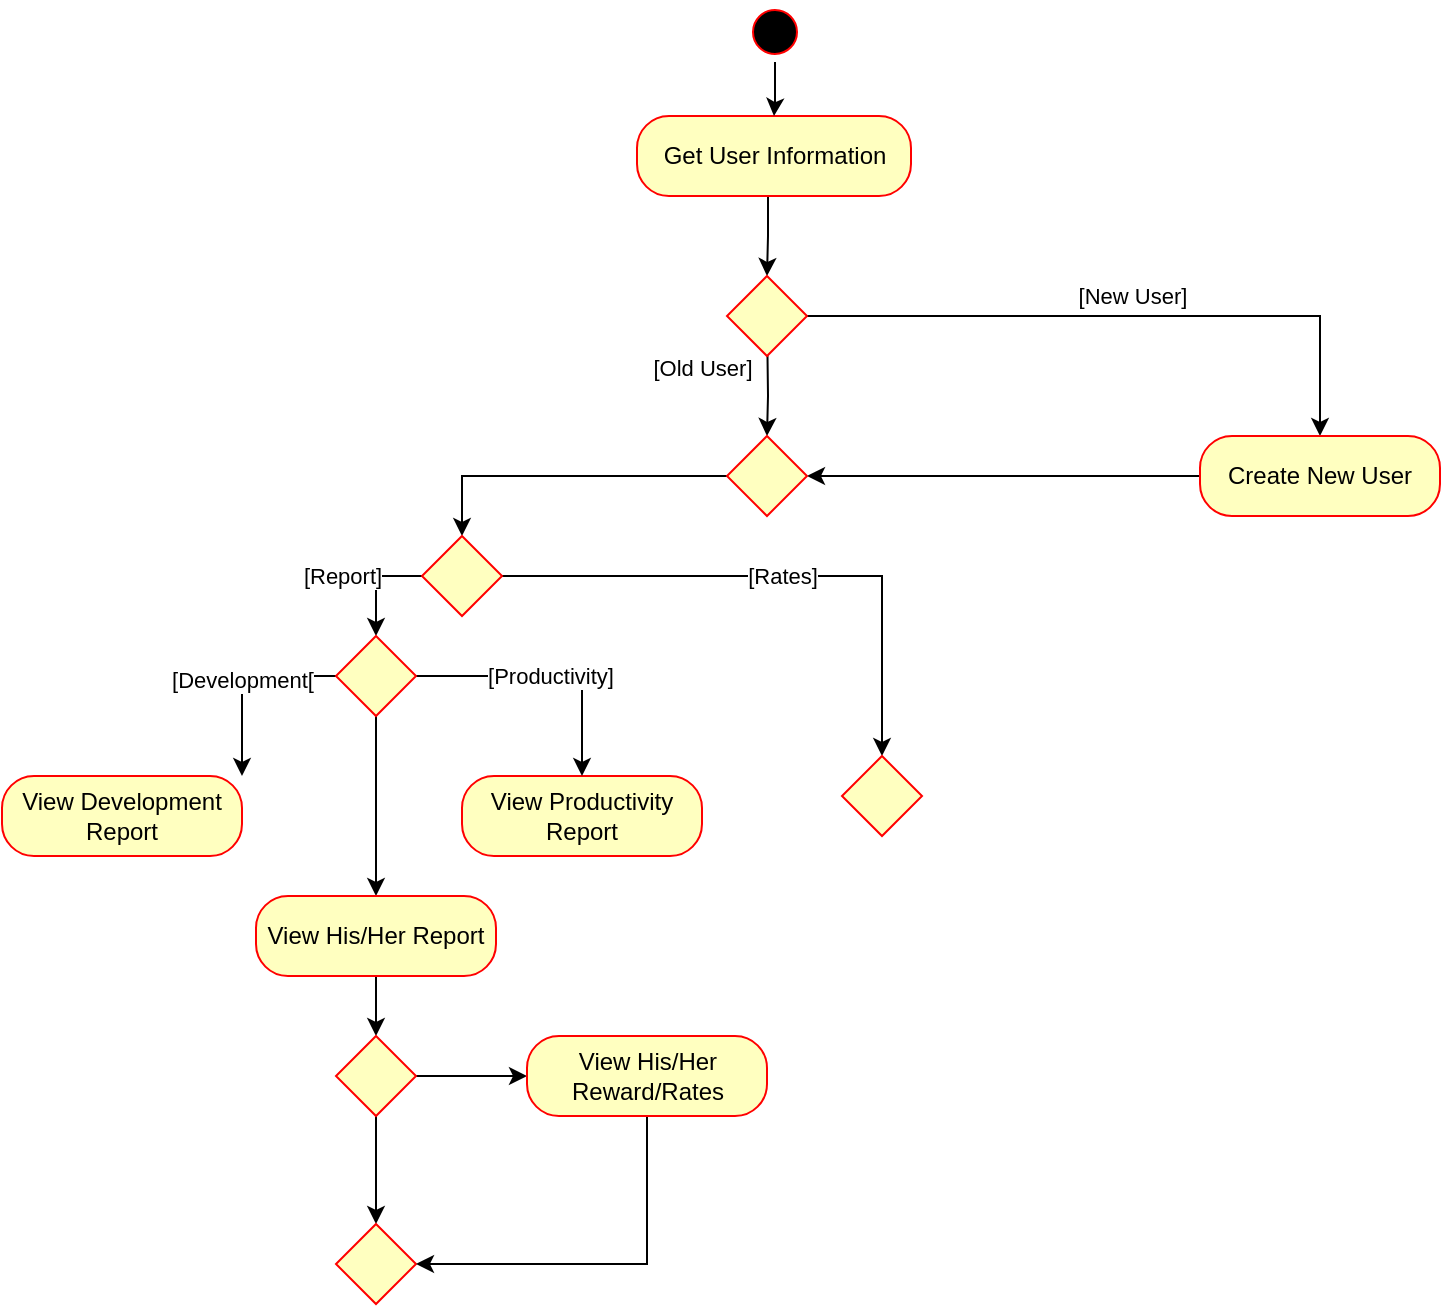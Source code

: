 <mxfile version="10.6.1" type="github"><diagram id="GWs-HlGq1IMIDBQjoAK9" name="Page-1"><mxGraphModel dx="1394" dy="796" grid="1" gridSize="10" guides="1" tooltips="1" connect="1" arrows="1" fold="1" page="1" pageScale="1" pageWidth="827" pageHeight="1169" math="0" shadow="0"><root><mxCell id="0"/><mxCell id="1" parent="0"/><mxCell id="t-wetJwumj1s_JeAAfSy-1" style="edgeStyle=orthogonalEdgeStyle;rounded=0;orthogonalLoop=1;jettySize=auto;html=1;exitX=0.5;exitY=1;exitDx=0;exitDy=0;entryX=0.5;entryY=0;entryDx=0;entryDy=0;" edge="1" parent="1" source="t-wetJwumj1s_JeAAfSy-2" target="t-wetJwumj1s_JeAAfSy-5"><mxGeometry relative="1" as="geometry"><Array as="points"><mxPoint x="413" y="110"/><mxPoint x="413" y="130"/></Array></mxGeometry></mxCell><mxCell id="t-wetJwumj1s_JeAAfSy-2" value="Get User Information" style="rounded=1;whiteSpace=wrap;html=1;arcSize=40;fontColor=#000000;fillColor=#FFFFC0;strokeColor=#ff0000;labelBackgroundColor=none;" vertex="1" parent="1"><mxGeometry x="347.5" y="70" width="137" height="40" as="geometry"/></mxCell><mxCell id="t-wetJwumj1s_JeAAfSy-3" value="[Old User]" style="edgeStyle=orthogonalEdgeStyle;rounded=0;orthogonalLoop=1;jettySize=auto;html=1;exitX=0.5;exitY=1;exitDx=0;exitDy=0;" edge="1" parent="1" source="t-wetJwumj1s_JeAAfSy-5" target="t-wetJwumj1s_JeAAfSy-9"><mxGeometry x="0.147" y="-33" relative="1" as="geometry"><mxPoint x="190" y="170" as="targetPoint"/><Array as="points"><mxPoint x="413" y="170"/><mxPoint x="413" y="210"/><mxPoint x="420" y="210"/></Array><mxPoint as="offset"/></mxGeometry></mxCell><mxCell id="t-wetJwumj1s_JeAAfSy-4" value="[New User]" style="edgeStyle=orthogonalEdgeStyle;rounded=0;orthogonalLoop=1;jettySize=auto;html=1;exitX=1;exitY=0.5;exitDx=0;exitDy=0;entryX=0.5;entryY=0;entryDx=0;entryDy=0;" edge="1" parent="1" source="t-wetJwumj1s_JeAAfSy-5" target="t-wetJwumj1s_JeAAfSy-7"><mxGeometry x="0.026" y="10" relative="1" as="geometry"><mxPoint as="offset"/></mxGeometry></mxCell><mxCell id="t-wetJwumj1s_JeAAfSy-5" value="" style="shape=rhombus;html=1;verticalLabelPosition=bottom;verticalAlignment=top;labelBackgroundColor=none;strokeColor=#FF0000;fillColor=#FFFFC0;" vertex="1" parent="1"><mxGeometry x="392.5" y="150" width="40" height="40" as="geometry"/></mxCell><mxCell id="t-wetJwumj1s_JeAAfSy-6" style="edgeStyle=orthogonalEdgeStyle;rounded=0;orthogonalLoop=1;jettySize=auto;html=1;entryX=1;entryY=0.5;entryDx=0;entryDy=0;" edge="1" parent="1" source="t-wetJwumj1s_JeAAfSy-7" target="t-wetJwumj1s_JeAAfSy-9"><mxGeometry relative="1" as="geometry"/></mxCell><mxCell id="t-wetJwumj1s_JeAAfSy-7" value="Create New User" style="rounded=1;whiteSpace=wrap;html=1;arcSize=40;fontColor=#000000;fillColor=#ffffc0;strokeColor=#ff0000;labelBackgroundColor=none;" vertex="1" parent="1"><mxGeometry x="629" y="230" width="120" height="40" as="geometry"/></mxCell><mxCell id="t-wetJwumj1s_JeAAfSy-8" style="edgeStyle=orthogonalEdgeStyle;rounded=0;orthogonalLoop=1;jettySize=auto;html=1;" edge="1" parent="1" source="t-wetJwumj1s_JeAAfSy-9" target="t-wetJwumj1s_JeAAfSy-12"><mxGeometry relative="1" as="geometry"/></mxCell><mxCell id="t-wetJwumj1s_JeAAfSy-9" value="" style="shape=rhombus;html=1;verticalLabelPosition=top;verticalAlignment=bottom;fillColor=#FFFFC0;strokeColor=#FF0000;" vertex="1" parent="1"><mxGeometry x="392.5" y="230" width="40" height="40" as="geometry"/></mxCell><mxCell id="t-wetJwumj1s_JeAAfSy-10" style="edgeStyle=orthogonalEdgeStyle;rounded=0;orthogonalLoop=1;jettySize=auto;html=1;entryX=0.5;entryY=0;entryDx=0;entryDy=0;" edge="1" parent="1" source="t-wetJwumj1s_JeAAfSy-11" target="t-wetJwumj1s_JeAAfSy-2"><mxGeometry relative="1" as="geometry"/></mxCell><mxCell id="t-wetJwumj1s_JeAAfSy-11" value="" style="ellipse;html=1;shape=startState;fillColor=#000000;strokeColor=#ff0000;labelBackgroundColor=none;" vertex="1" parent="1"><mxGeometry x="401.5" y="13" width="30" height="30" as="geometry"/></mxCell><mxCell id="t-wetJwumj1s_JeAAfSy-19" value="[Rates]" style="edgeStyle=orthogonalEdgeStyle;rounded=0;orthogonalLoop=1;jettySize=auto;html=1;entryX=0.5;entryY=0;entryDx=0;entryDy=0;" edge="1" parent="1" source="t-wetJwumj1s_JeAAfSy-12" target="t-wetJwumj1s_JeAAfSy-18"><mxGeometry relative="1" as="geometry"/></mxCell><mxCell id="t-wetJwumj1s_JeAAfSy-23" value="[Report]" style="edgeStyle=orthogonalEdgeStyle;rounded=0;orthogonalLoop=1;jettySize=auto;html=1;entryX=0.5;entryY=0;entryDx=0;entryDy=0;" edge="1" parent="1" source="t-wetJwumj1s_JeAAfSy-12" target="t-wetJwumj1s_JeAAfSy-20"><mxGeometry x="-0.132" y="17" relative="1" as="geometry"><mxPoint x="-34" as="offset"/></mxGeometry></mxCell><mxCell id="t-wetJwumj1s_JeAAfSy-12" value="" style="shape=rhombus;html=1;verticalLabelPosition=top;verticalAlignment=bottom;fillColor=#FFFFC0;strokeColor=#FF0000;" vertex="1" parent="1"><mxGeometry x="240" y="280" width="40" height="40" as="geometry"/></mxCell><mxCell id="t-wetJwumj1s_JeAAfSy-13" value="View Development Report" style="rounded=1;whiteSpace=wrap;html=1;arcSize=40;fontColor=#000000;fillColor=#ffffc0;strokeColor=#ff0000;labelBackgroundColor=none;" vertex="1" parent="1"><mxGeometry x="30" y="400" width="120" height="40" as="geometry"/></mxCell><mxCell id="t-wetJwumj1s_JeAAfSy-14" value="View Productivity Report" style="rounded=1;whiteSpace=wrap;html=1;arcSize=40;fontColor=#000000;fillColor=#ffffc0;strokeColor=#ff0000;labelBackgroundColor=none;" vertex="1" parent="1"><mxGeometry x="260" y="400" width="120" height="40" as="geometry"/></mxCell><mxCell id="t-wetJwumj1s_JeAAfSy-18" value="" style="shape=rhombus;html=1;verticalLabelPosition=top;verticalAlignment=bottom;fillColor=#FFFFC0;strokeColor=#FF0000;" vertex="1" parent="1"><mxGeometry x="450" y="390" width="40" height="40" as="geometry"/></mxCell><mxCell id="t-wetJwumj1s_JeAAfSy-22" value="[Productivity]" style="edgeStyle=orthogonalEdgeStyle;rounded=0;orthogonalLoop=1;jettySize=auto;html=1;entryX=0.5;entryY=0;entryDx=0;entryDy=0;" edge="1" parent="1" source="t-wetJwumj1s_JeAAfSy-20" target="t-wetJwumj1s_JeAAfSy-14"><mxGeometry relative="1" as="geometry"><Array as="points"><mxPoint x="320" y="350"/></Array></mxGeometry></mxCell><mxCell id="t-wetJwumj1s_JeAAfSy-24" value="[Development[" style="edgeStyle=orthogonalEdgeStyle;rounded=0;orthogonalLoop=1;jettySize=auto;html=1;" edge="1" parent="1" source="t-wetJwumj1s_JeAAfSy-20" target="t-wetJwumj1s_JeAAfSy-13"><mxGeometry relative="1" as="geometry"><Array as="points"><mxPoint x="150" y="350"/></Array></mxGeometry></mxCell><mxCell id="t-wetJwumj1s_JeAAfSy-28" style="edgeStyle=orthogonalEdgeStyle;rounded=0;orthogonalLoop=1;jettySize=auto;html=1;entryX=0.5;entryY=0;entryDx=0;entryDy=0;" edge="1" parent="1" source="t-wetJwumj1s_JeAAfSy-20" target="t-wetJwumj1s_JeAAfSy-27"><mxGeometry relative="1" as="geometry"/></mxCell><mxCell id="t-wetJwumj1s_JeAAfSy-20" value="" style="shape=rhombus;html=1;verticalLabelPosition=top;verticalAlignment=bottom;fillColor=#FFFFC0;strokeColor=#FF0000;" vertex="1" parent="1"><mxGeometry x="197" y="330" width="40" height="40" as="geometry"/></mxCell><mxCell id="t-wetJwumj1s_JeAAfSy-30" style="edgeStyle=orthogonalEdgeStyle;rounded=0;orthogonalLoop=1;jettySize=auto;html=1;entryX=0.5;entryY=0;entryDx=0;entryDy=0;" edge="1" parent="1" source="t-wetJwumj1s_JeAAfSy-27" target="t-wetJwumj1s_JeAAfSy-29"><mxGeometry relative="1" as="geometry"/></mxCell><mxCell id="t-wetJwumj1s_JeAAfSy-27" value="View His/Her Report" style="rounded=1;whiteSpace=wrap;html=1;arcSize=40;fontColor=#000000;fillColor=#ffffc0;strokeColor=#ff0000;labelBackgroundColor=none;" vertex="1" parent="1"><mxGeometry x="157" y="460" width="120" height="40" as="geometry"/></mxCell><mxCell id="t-wetJwumj1s_JeAAfSy-32" style="edgeStyle=orthogonalEdgeStyle;rounded=0;orthogonalLoop=1;jettySize=auto;html=1;entryX=0.5;entryY=0;entryDx=0;entryDy=0;" edge="1" parent="1" source="t-wetJwumj1s_JeAAfSy-29" target="t-wetJwumj1s_JeAAfSy-31"><mxGeometry relative="1" as="geometry"/></mxCell><mxCell id="t-wetJwumj1s_JeAAfSy-35" style="edgeStyle=orthogonalEdgeStyle;rounded=0;orthogonalLoop=1;jettySize=auto;html=1;" edge="1" parent="1" source="t-wetJwumj1s_JeAAfSy-29" target="t-wetJwumj1s_JeAAfSy-34"><mxGeometry relative="1" as="geometry"/></mxCell><mxCell id="t-wetJwumj1s_JeAAfSy-29" value="" style="shape=rhombus;html=1;verticalLabelPosition=top;verticalAlignment=bottom;fillColor=#FFFFC0;strokeColor=#FF0000;" vertex="1" parent="1"><mxGeometry x="197" y="530" width="40" height="40" as="geometry"/></mxCell><mxCell id="t-wetJwumj1s_JeAAfSy-31" value="" style="shape=rhombus;html=1;verticalLabelPosition=top;verticalAlignment=bottom;fillColor=#FFFFC0;strokeColor=#FF0000;" vertex="1" parent="1"><mxGeometry x="197" y="624" width="40" height="40" as="geometry"/></mxCell><mxCell id="t-wetJwumj1s_JeAAfSy-36" style="edgeStyle=orthogonalEdgeStyle;rounded=0;orthogonalLoop=1;jettySize=auto;html=1;entryX=1;entryY=0.5;entryDx=0;entryDy=0;" edge="1" parent="1" source="t-wetJwumj1s_JeAAfSy-34" target="t-wetJwumj1s_JeAAfSy-31"><mxGeometry relative="1" as="geometry"><Array as="points"><mxPoint x="353" y="644"/></Array></mxGeometry></mxCell><mxCell id="t-wetJwumj1s_JeAAfSy-34" value="View His/Her Reward/Rates" style="rounded=1;whiteSpace=wrap;html=1;arcSize=40;fontColor=#000000;fillColor=#ffffc0;strokeColor=#ff0000;labelBackgroundColor=none;" vertex="1" parent="1"><mxGeometry x="292.5" y="530" width="120" height="40" as="geometry"/></mxCell></root></mxGraphModel></diagram></mxfile>